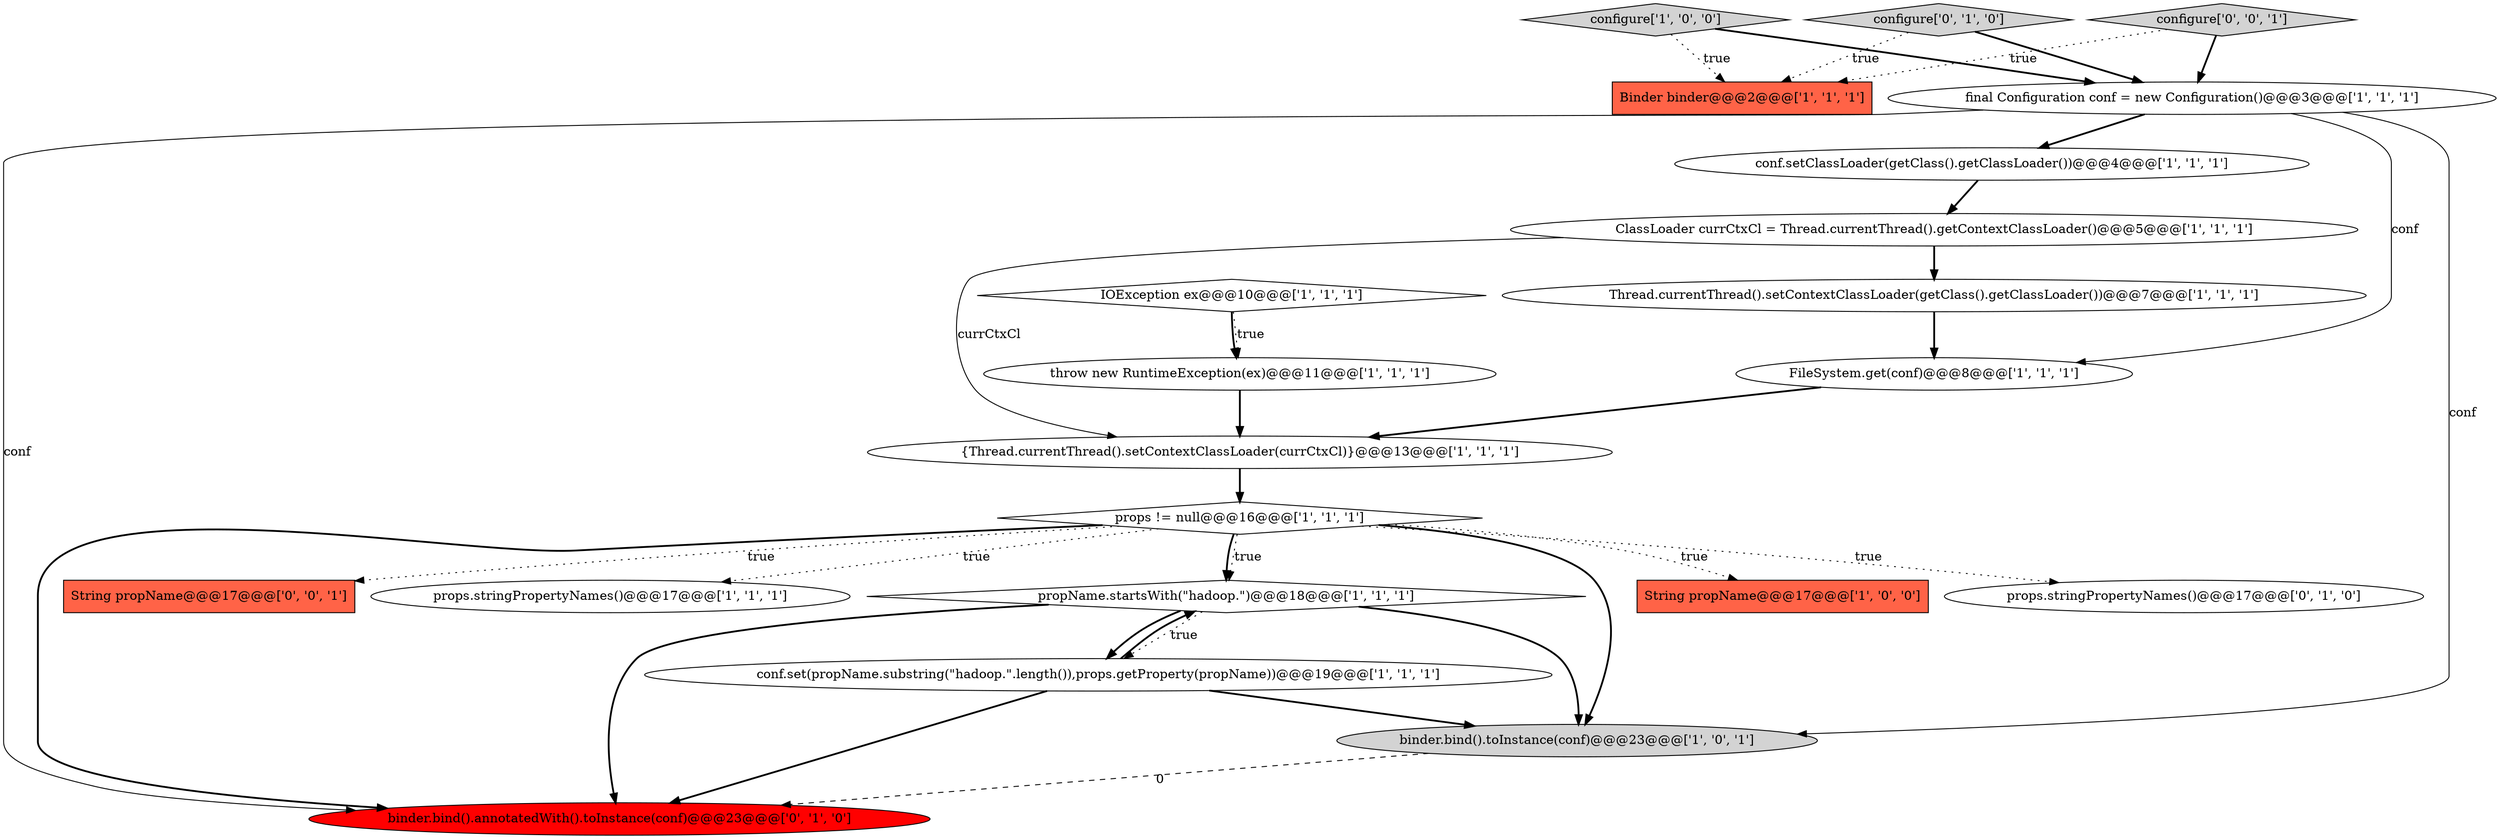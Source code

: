 digraph {
2 [style = filled, label = "props != null@@@16@@@['1', '1', '1']", fillcolor = white, shape = diamond image = "AAA0AAABBB1BBB"];
13 [style = filled, label = "conf.set(propName.substring(\"hadoop.\".length()),props.getProperty(propName))@@@19@@@['1', '1', '1']", fillcolor = white, shape = ellipse image = "AAA0AAABBB1BBB"];
16 [style = filled, label = "props.stringPropertyNames()@@@17@@@['0', '1', '0']", fillcolor = white, shape = ellipse image = "AAA0AAABBB2BBB"];
10 [style = filled, label = "FileSystem.get(conf)@@@8@@@['1', '1', '1']", fillcolor = white, shape = ellipse image = "AAA0AAABBB1BBB"];
9 [style = filled, label = "configure['1', '0', '0']", fillcolor = lightgray, shape = diamond image = "AAA0AAABBB1BBB"];
12 [style = filled, label = "ClassLoader currCtxCl = Thread.currentThread().getContextClassLoader()@@@5@@@['1', '1', '1']", fillcolor = white, shape = ellipse image = "AAA0AAABBB1BBB"];
4 [style = filled, label = "Thread.currentThread().setContextClassLoader(getClass().getClassLoader())@@@7@@@['1', '1', '1']", fillcolor = white, shape = ellipse image = "AAA0AAABBB1BBB"];
3 [style = filled, label = "propName.startsWith(\"hadoop.\")@@@18@@@['1', '1', '1']", fillcolor = white, shape = diamond image = "AAA0AAABBB1BBB"];
8 [style = filled, label = "IOException ex@@@10@@@['1', '1', '1']", fillcolor = white, shape = diamond image = "AAA0AAABBB1BBB"];
18 [style = filled, label = "binder.bind().annotatedWith().toInstance(conf)@@@23@@@['0', '1', '0']", fillcolor = red, shape = ellipse image = "AAA1AAABBB2BBB"];
7 [style = filled, label = "conf.setClassLoader(getClass().getClassLoader())@@@4@@@['1', '1', '1']", fillcolor = white, shape = ellipse image = "AAA0AAABBB1BBB"];
11 [style = filled, label = "{Thread.currentThread().setContextClassLoader(currCtxCl)}@@@13@@@['1', '1', '1']", fillcolor = white, shape = ellipse image = "AAA0AAABBB1BBB"];
1 [style = filled, label = "Binder binder@@@2@@@['1', '1', '1']", fillcolor = tomato, shape = box image = "AAA0AAABBB1BBB"];
20 [style = filled, label = "String propName@@@17@@@['0', '0', '1']", fillcolor = tomato, shape = box image = "AAA0AAABBB3BBB"];
5 [style = filled, label = "props.stringPropertyNames()@@@17@@@['1', '1', '1']", fillcolor = white, shape = ellipse image = "AAA0AAABBB1BBB"];
19 [style = filled, label = "configure['0', '0', '1']", fillcolor = lightgray, shape = diamond image = "AAA0AAABBB3BBB"];
6 [style = filled, label = "binder.bind().toInstance(conf)@@@23@@@['1', '0', '1']", fillcolor = lightgray, shape = ellipse image = "AAA0AAABBB1BBB"];
15 [style = filled, label = "final Configuration conf = new Configuration()@@@3@@@['1', '1', '1']", fillcolor = white, shape = ellipse image = "AAA0AAABBB1BBB"];
17 [style = filled, label = "configure['0', '1', '0']", fillcolor = lightgray, shape = diamond image = "AAA0AAABBB2BBB"];
14 [style = filled, label = "throw new RuntimeException(ex)@@@11@@@['1', '1', '1']", fillcolor = white, shape = ellipse image = "AAA0AAABBB1BBB"];
0 [style = filled, label = "String propName@@@17@@@['1', '0', '0']", fillcolor = tomato, shape = box image = "AAA0AAABBB1BBB"];
2->3 [style = dotted, label="true"];
2->20 [style = dotted, label="true"];
4->10 [style = bold, label=""];
19->1 [style = dotted, label="true"];
2->0 [style = dotted, label="true"];
15->7 [style = bold, label=""];
7->12 [style = bold, label=""];
2->6 [style = bold, label=""];
17->1 [style = dotted, label="true"];
2->3 [style = bold, label=""];
8->14 [style = bold, label=""];
3->6 [style = bold, label=""];
2->18 [style = bold, label=""];
15->10 [style = solid, label="conf"];
15->18 [style = solid, label="conf"];
11->2 [style = bold, label=""];
6->18 [style = dashed, label="0"];
3->18 [style = bold, label=""];
13->3 [style = bold, label=""];
12->4 [style = bold, label=""];
9->15 [style = bold, label=""];
8->14 [style = dotted, label="true"];
17->15 [style = bold, label=""];
3->13 [style = dotted, label="true"];
9->1 [style = dotted, label="true"];
3->13 [style = bold, label=""];
13->6 [style = bold, label=""];
19->15 [style = bold, label=""];
2->5 [style = dotted, label="true"];
14->11 [style = bold, label=""];
12->11 [style = solid, label="currCtxCl"];
13->18 [style = bold, label=""];
2->16 [style = dotted, label="true"];
10->11 [style = bold, label=""];
15->6 [style = solid, label="conf"];
}
